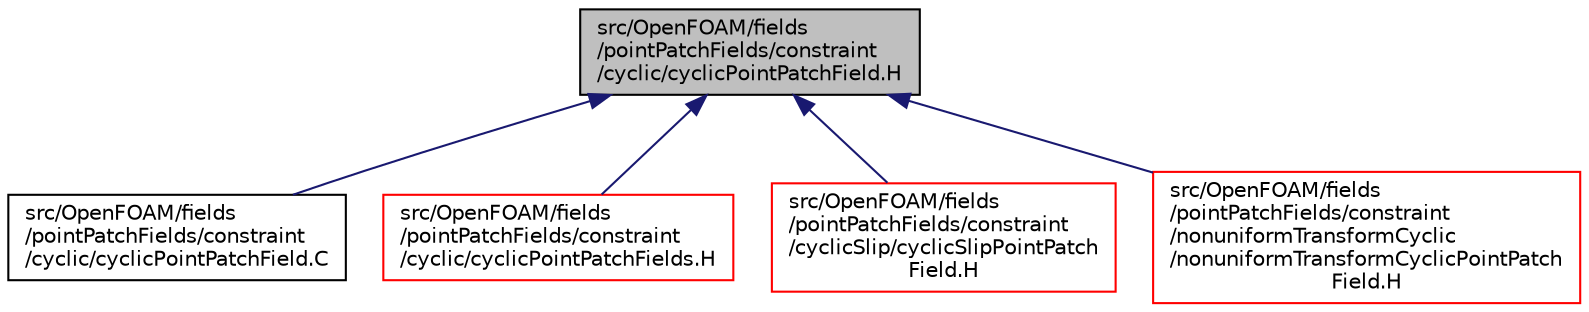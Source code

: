 digraph "src/OpenFOAM/fields/pointPatchFields/constraint/cyclic/cyclicPointPatchField.H"
{
  bgcolor="transparent";
  edge [fontname="Helvetica",fontsize="10",labelfontname="Helvetica",labelfontsize="10"];
  node [fontname="Helvetica",fontsize="10",shape=record];
  Node1 [label="src/OpenFOAM/fields\l/pointPatchFields/constraint\l/cyclic/cyclicPointPatchField.H",height=0.2,width=0.4,color="black", fillcolor="grey75", style="filled", fontcolor="black"];
  Node1 -> Node2 [dir="back",color="midnightblue",fontsize="10",style="solid",fontname="Helvetica"];
  Node2 [label="src/OpenFOAM/fields\l/pointPatchFields/constraint\l/cyclic/cyclicPointPatchField.C",height=0.2,width=0.4,color="black",URL="$a08399.html"];
  Node1 -> Node3 [dir="back",color="midnightblue",fontsize="10",style="solid",fontname="Helvetica"];
  Node3 [label="src/OpenFOAM/fields\l/pointPatchFields/constraint\l/cyclic/cyclicPointPatchFields.H",height=0.2,width=0.4,color="red",URL="$a08402.html"];
  Node1 -> Node4 [dir="back",color="midnightblue",fontsize="10",style="solid",fontname="Helvetica"];
  Node4 [label="src/OpenFOAM/fields\l/pointPatchFields/constraint\l/cyclicSlip/cyclicSlipPointPatch\lField.H",height=0.2,width=0.4,color="red",URL="$a08404.html"];
  Node1 -> Node5 [dir="back",color="midnightblue",fontsize="10",style="solid",fontname="Helvetica"];
  Node5 [label="src/OpenFOAM/fields\l/pointPatchFields/constraint\l/nonuniformTransformCyclic\l/nonuniformTransformCyclicPointPatch\lField.H",height=0.2,width=0.4,color="red",URL="$a08412.html"];
}
